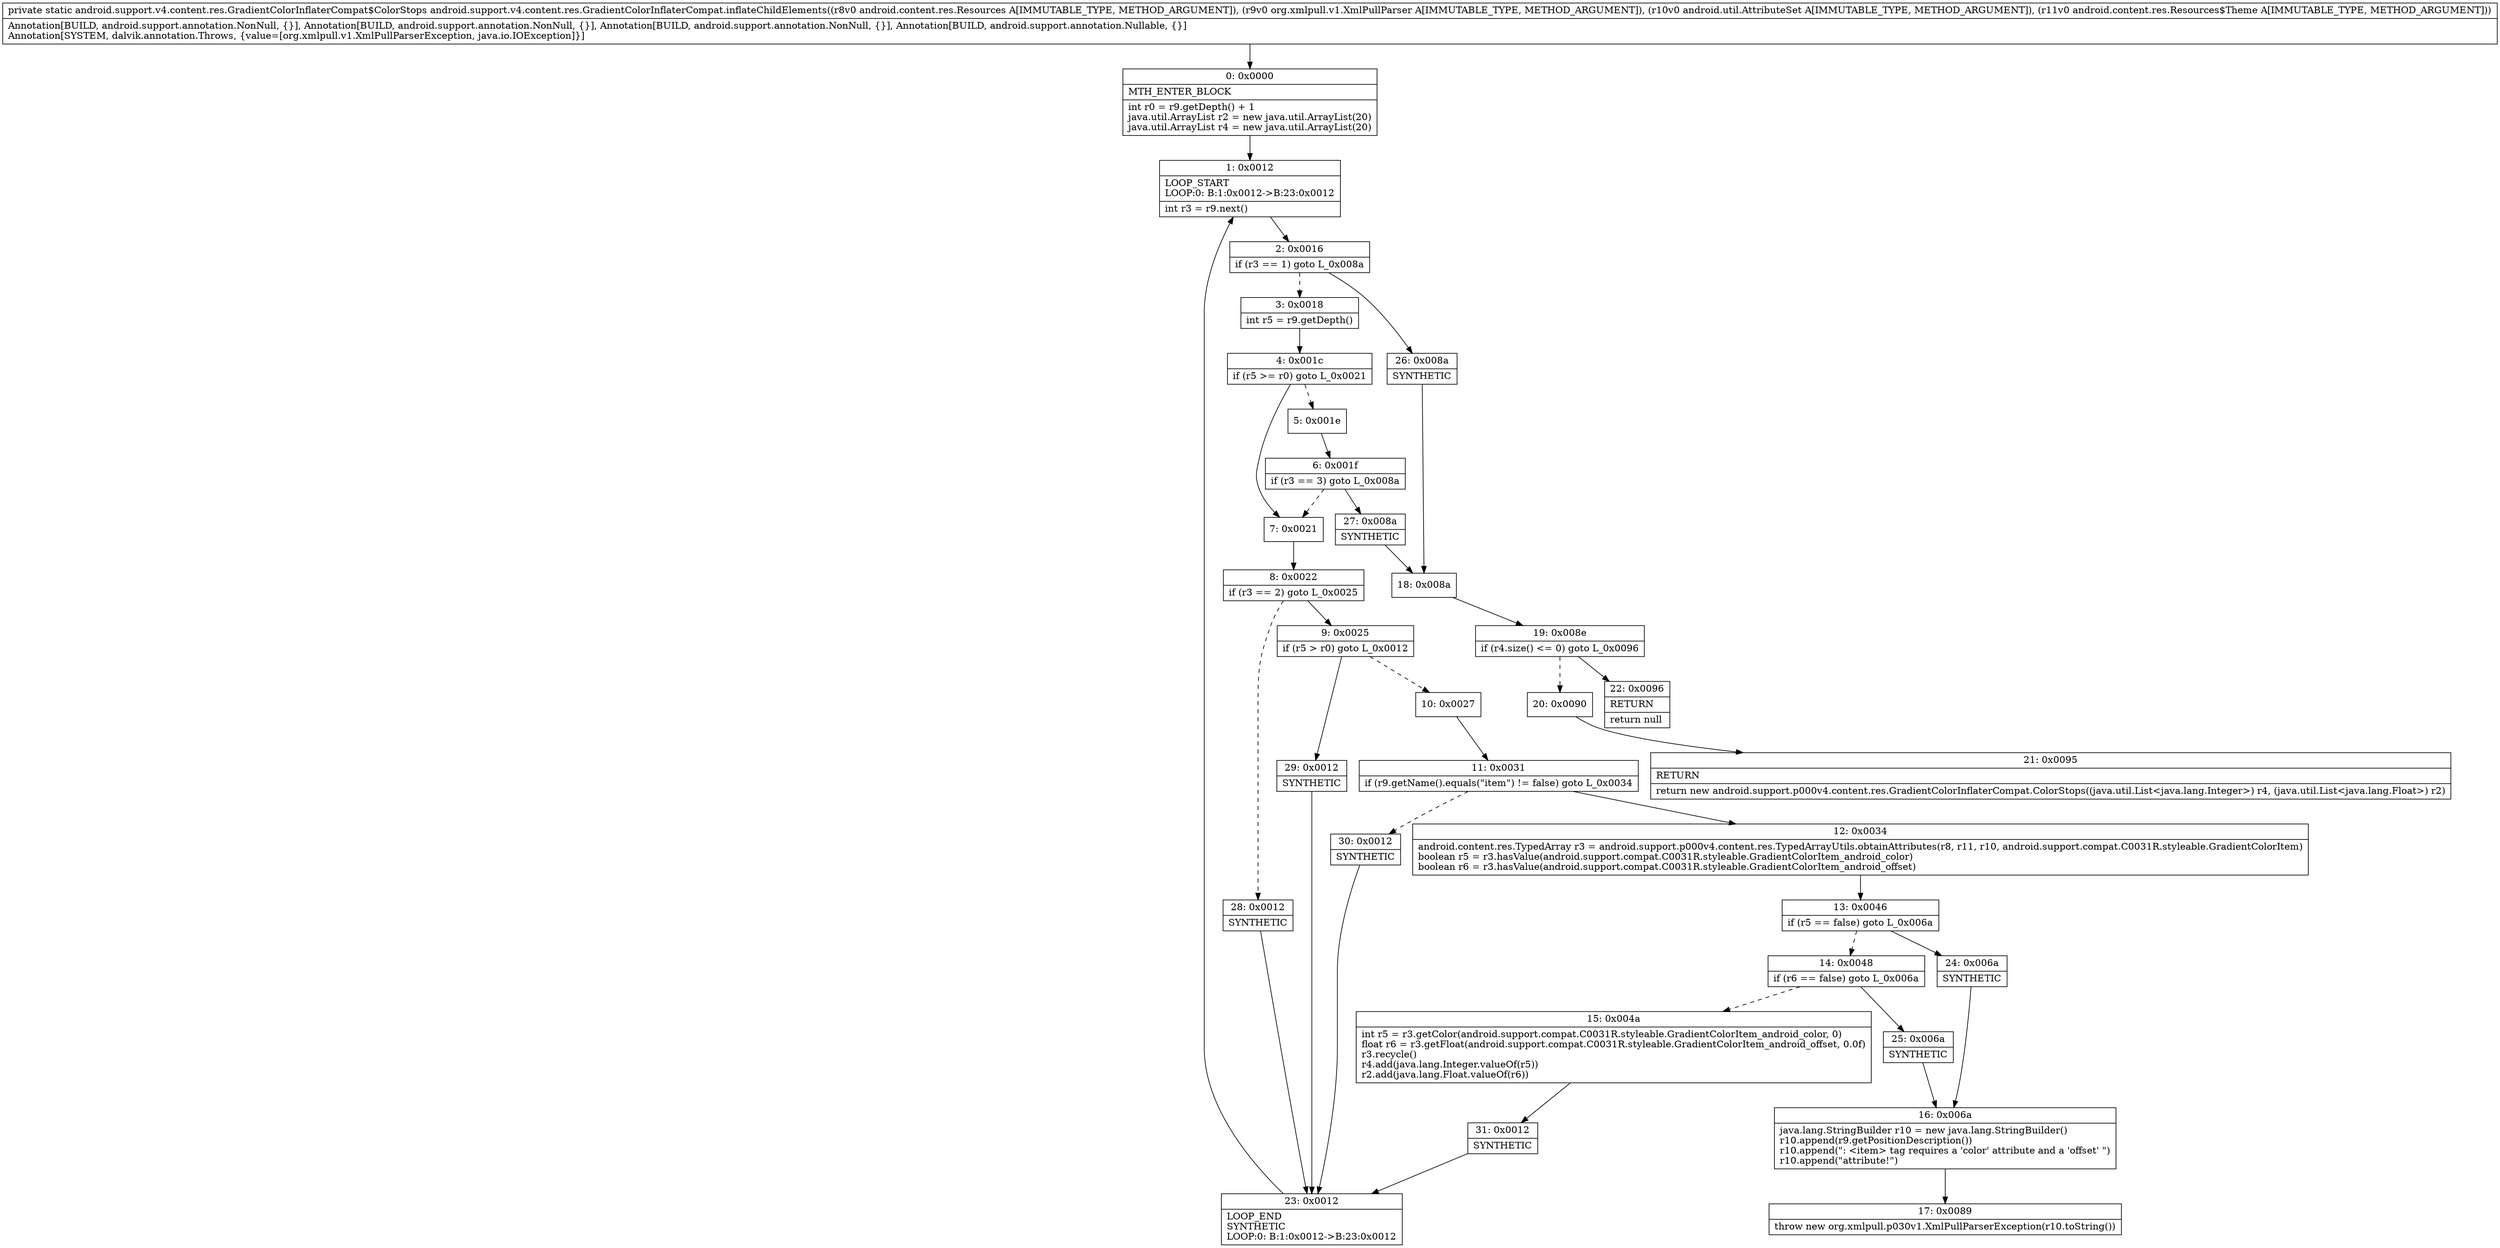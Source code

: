 digraph "CFG forandroid.support.v4.content.res.GradientColorInflaterCompat.inflateChildElements(Landroid\/content\/res\/Resources;Lorg\/xmlpull\/v1\/XmlPullParser;Landroid\/util\/AttributeSet;Landroid\/content\/res\/Resources$Theme;)Landroid\/support\/v4\/content\/res\/GradientColorInflaterCompat$ColorStops;" {
Node_0 [shape=record,label="{0\:\ 0x0000|MTH_ENTER_BLOCK\l|int r0 = r9.getDepth() + 1\ljava.util.ArrayList r2 = new java.util.ArrayList(20)\ljava.util.ArrayList r4 = new java.util.ArrayList(20)\l}"];
Node_1 [shape=record,label="{1\:\ 0x0012|LOOP_START\lLOOP:0: B:1:0x0012\-\>B:23:0x0012\l|int r3 = r9.next()\l}"];
Node_2 [shape=record,label="{2\:\ 0x0016|if (r3 == 1) goto L_0x008a\l}"];
Node_3 [shape=record,label="{3\:\ 0x0018|int r5 = r9.getDepth()\l}"];
Node_4 [shape=record,label="{4\:\ 0x001c|if (r5 \>= r0) goto L_0x0021\l}"];
Node_5 [shape=record,label="{5\:\ 0x001e}"];
Node_6 [shape=record,label="{6\:\ 0x001f|if (r3 == 3) goto L_0x008a\l}"];
Node_7 [shape=record,label="{7\:\ 0x0021}"];
Node_8 [shape=record,label="{8\:\ 0x0022|if (r3 == 2) goto L_0x0025\l}"];
Node_9 [shape=record,label="{9\:\ 0x0025|if (r5 \> r0) goto L_0x0012\l}"];
Node_10 [shape=record,label="{10\:\ 0x0027}"];
Node_11 [shape=record,label="{11\:\ 0x0031|if (r9.getName().equals(\"item\") != false) goto L_0x0034\l}"];
Node_12 [shape=record,label="{12\:\ 0x0034|android.content.res.TypedArray r3 = android.support.p000v4.content.res.TypedArrayUtils.obtainAttributes(r8, r11, r10, android.support.compat.C0031R.styleable.GradientColorItem)\lboolean r5 = r3.hasValue(android.support.compat.C0031R.styleable.GradientColorItem_android_color)\lboolean r6 = r3.hasValue(android.support.compat.C0031R.styleable.GradientColorItem_android_offset)\l}"];
Node_13 [shape=record,label="{13\:\ 0x0046|if (r5 == false) goto L_0x006a\l}"];
Node_14 [shape=record,label="{14\:\ 0x0048|if (r6 == false) goto L_0x006a\l}"];
Node_15 [shape=record,label="{15\:\ 0x004a|int r5 = r3.getColor(android.support.compat.C0031R.styleable.GradientColorItem_android_color, 0)\lfloat r6 = r3.getFloat(android.support.compat.C0031R.styleable.GradientColorItem_android_offset, 0.0f)\lr3.recycle()\lr4.add(java.lang.Integer.valueOf(r5))\lr2.add(java.lang.Float.valueOf(r6))\l}"];
Node_16 [shape=record,label="{16\:\ 0x006a|java.lang.StringBuilder r10 = new java.lang.StringBuilder()\lr10.append(r9.getPositionDescription())\lr10.append(\": \<item\> tag requires a 'color' attribute and a 'offset' \")\lr10.append(\"attribute!\")\l}"];
Node_17 [shape=record,label="{17\:\ 0x0089|throw new org.xmlpull.p030v1.XmlPullParserException(r10.toString())\l}"];
Node_18 [shape=record,label="{18\:\ 0x008a}"];
Node_19 [shape=record,label="{19\:\ 0x008e|if (r4.size() \<= 0) goto L_0x0096\l}"];
Node_20 [shape=record,label="{20\:\ 0x0090}"];
Node_21 [shape=record,label="{21\:\ 0x0095|RETURN\l|return new android.support.p000v4.content.res.GradientColorInflaterCompat.ColorStops((java.util.List\<java.lang.Integer\>) r4, (java.util.List\<java.lang.Float\>) r2)\l}"];
Node_22 [shape=record,label="{22\:\ 0x0096|RETURN\l|return null\l}"];
Node_23 [shape=record,label="{23\:\ 0x0012|LOOP_END\lSYNTHETIC\lLOOP:0: B:1:0x0012\-\>B:23:0x0012\l}"];
Node_24 [shape=record,label="{24\:\ 0x006a|SYNTHETIC\l}"];
Node_25 [shape=record,label="{25\:\ 0x006a|SYNTHETIC\l}"];
Node_26 [shape=record,label="{26\:\ 0x008a|SYNTHETIC\l}"];
Node_27 [shape=record,label="{27\:\ 0x008a|SYNTHETIC\l}"];
Node_28 [shape=record,label="{28\:\ 0x0012|SYNTHETIC\l}"];
Node_29 [shape=record,label="{29\:\ 0x0012|SYNTHETIC\l}"];
Node_30 [shape=record,label="{30\:\ 0x0012|SYNTHETIC\l}"];
Node_31 [shape=record,label="{31\:\ 0x0012|SYNTHETIC\l}"];
MethodNode[shape=record,label="{private static android.support.v4.content.res.GradientColorInflaterCompat$ColorStops android.support.v4.content.res.GradientColorInflaterCompat.inflateChildElements((r8v0 android.content.res.Resources A[IMMUTABLE_TYPE, METHOD_ARGUMENT]), (r9v0 org.xmlpull.v1.XmlPullParser A[IMMUTABLE_TYPE, METHOD_ARGUMENT]), (r10v0 android.util.AttributeSet A[IMMUTABLE_TYPE, METHOD_ARGUMENT]), (r11v0 android.content.res.Resources$Theme A[IMMUTABLE_TYPE, METHOD_ARGUMENT]))  | Annotation[BUILD, android.support.annotation.NonNull, \{\}], Annotation[BUILD, android.support.annotation.NonNull, \{\}], Annotation[BUILD, android.support.annotation.NonNull, \{\}], Annotation[BUILD, android.support.annotation.Nullable, \{\}]\lAnnotation[SYSTEM, dalvik.annotation.Throws, \{value=[org.xmlpull.v1.XmlPullParserException, java.io.IOException]\}]\l}"];
MethodNode -> Node_0;
Node_0 -> Node_1;
Node_1 -> Node_2;
Node_2 -> Node_3[style=dashed];
Node_2 -> Node_26;
Node_3 -> Node_4;
Node_4 -> Node_5[style=dashed];
Node_4 -> Node_7;
Node_5 -> Node_6;
Node_6 -> Node_7[style=dashed];
Node_6 -> Node_27;
Node_7 -> Node_8;
Node_8 -> Node_9;
Node_8 -> Node_28[style=dashed];
Node_9 -> Node_10[style=dashed];
Node_9 -> Node_29;
Node_10 -> Node_11;
Node_11 -> Node_12;
Node_11 -> Node_30[style=dashed];
Node_12 -> Node_13;
Node_13 -> Node_14[style=dashed];
Node_13 -> Node_24;
Node_14 -> Node_15[style=dashed];
Node_14 -> Node_25;
Node_15 -> Node_31;
Node_16 -> Node_17;
Node_18 -> Node_19;
Node_19 -> Node_20[style=dashed];
Node_19 -> Node_22;
Node_20 -> Node_21;
Node_23 -> Node_1;
Node_24 -> Node_16;
Node_25 -> Node_16;
Node_26 -> Node_18;
Node_27 -> Node_18;
Node_28 -> Node_23;
Node_29 -> Node_23;
Node_30 -> Node_23;
Node_31 -> Node_23;
}

